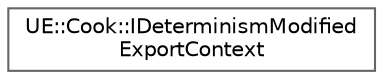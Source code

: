 digraph "Graphical Class Hierarchy"
{
 // INTERACTIVE_SVG=YES
 // LATEX_PDF_SIZE
  bgcolor="transparent";
  edge [fontname=Helvetica,fontsize=10,labelfontname=Helvetica,labelfontsize=10];
  node [fontname=Helvetica,fontsize=10,shape=box,height=0.2,width=0.4];
  rankdir="LR";
  Node0 [id="Node000000",label="UE::Cook::IDeterminismModified\lExportContext",height=0.2,width=0.4,color="grey40", fillcolor="white", style="filled",URL="$dc/dc8/structUE_1_1Cook_1_1IDeterminismModifiedExportContext.html",tooltip="Struct to hold input and receive output of IDeterminismHelper::OnExportModified."];
}
